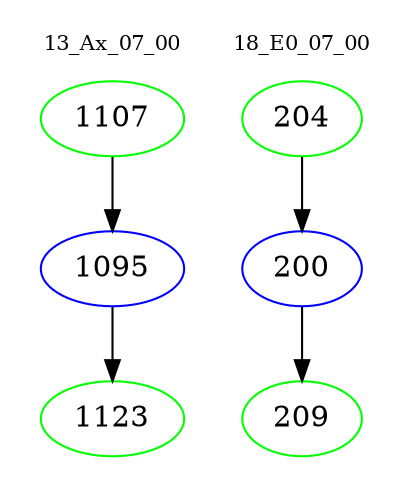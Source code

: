 digraph{
subgraph cluster_0 {
color = white
label = "13_Ax_07_00";
fontsize=10;
T0_1107 [label="1107", color="green"]
T0_1107 -> T0_1095 [color="black"]
T0_1095 [label="1095", color="blue"]
T0_1095 -> T0_1123 [color="black"]
T0_1123 [label="1123", color="green"]
}
subgraph cluster_1 {
color = white
label = "18_E0_07_00";
fontsize=10;
T1_204 [label="204", color="green"]
T1_204 -> T1_200 [color="black"]
T1_200 [label="200", color="blue"]
T1_200 -> T1_209 [color="black"]
T1_209 [label="209", color="green"]
}
}
